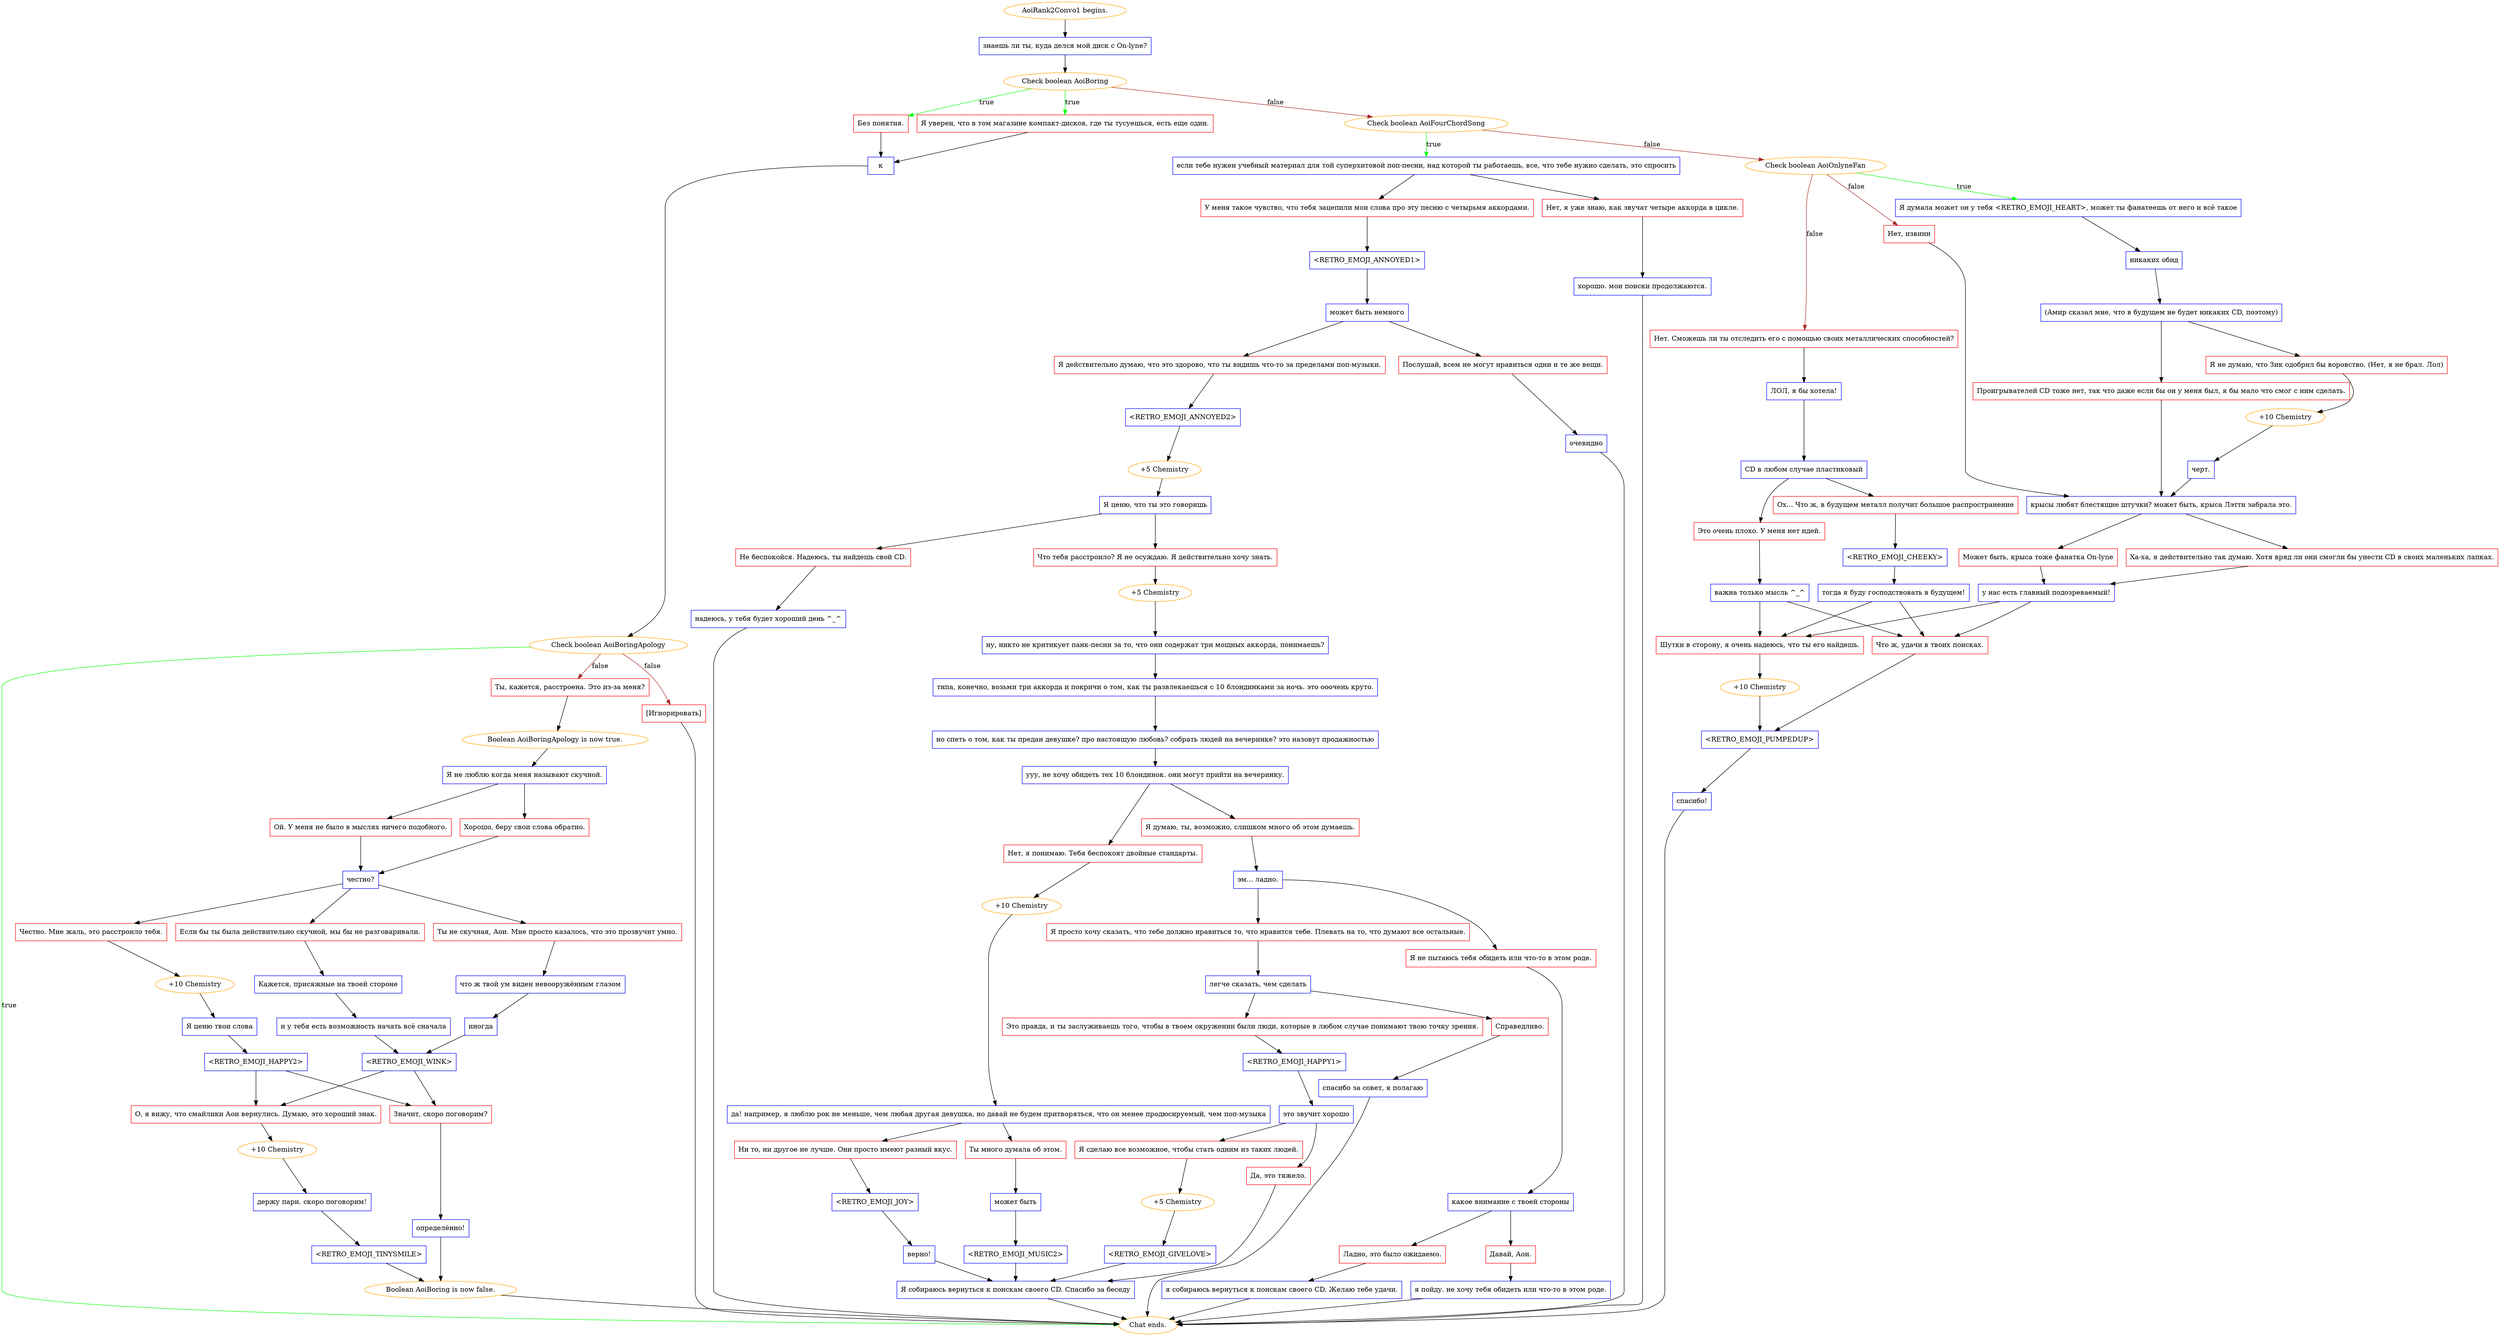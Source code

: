 digraph {
	"AoiRank2Convo1 begins." [color=orange];
		"AoiRank2Convo1 begins." -> j1183991093;
	j1183991093 [label="знаешь ли ты, куда делся мой диск с On-lyne?",shape=box,color=blue];
		j1183991093 -> j1816172345;
	j1816172345 [label="Check boolean AoiBoring",color=orange];
		j1816172345 -> j3751083700 [label=true,color=green];
		j1816172345 -> j332846983 [label=true,color=green];
		j1816172345 -> j1558244664 [label=false,color=brown];
	j3751083700 [label="Без понятия.",shape=box,color=red];
		j3751083700 -> j2205653662;
	j332846983 [label="Я уверен, что в том магазине компакт-дисков, где ты тусуешься, есть еще один.",shape=box,color=red];
		j332846983 -> j2205653662;
	j1558244664 [label="Check boolean AoiFourChordSong",color=orange];
		j1558244664 -> j540597899 [label=true,color=green];
		j1558244664 -> j482672680 [label=false,color=brown];
	j2205653662 [label="к",shape=box,color=blue];
		j2205653662 -> j3516684951;
	j540597899 [label="если тебе нужен учебный материал для той суперхитовой поп-песни, над которой ты работаешь, все, что тебе нужно сделать, это спросить",shape=box,color=blue];
		j540597899 -> j2607052111;
		j540597899 -> j2335417903;
	j482672680 [label="Check boolean AoiOnlyneFan",color=orange];
		j482672680 -> j2700487186 [label=true,color=green];
		j482672680 -> j3724431572 [label=false,color=brown];
		j482672680 -> j301552981 [label=false,color=brown];
	j3516684951 [label="Check boolean AoiBoringApology",color=orange];
		j3516684951 -> "Chat ends." [label=true,color=green];
		j3516684951 -> j142892545 [label=false,color=brown];
		j3516684951 -> j3432236701 [label=false,color=brown];
	j2607052111 [label="У меня такое чувство, что тебя зацепили мои слова про эту песню с четырьмя аккордами.",shape=box,color=red];
		j2607052111 -> j2470794230;
	j2335417903 [label="Нет, я уже знаю, как звучат четыре аккорда в цикле.",shape=box,color=red];
		j2335417903 -> j1633651079;
	j2700487186 [label="Я думала может он у тебя <RETRO_EMOJI_HEART>, может ты фанатеешь от него и всё такое",shape=box,color=blue];
		j2700487186 -> j3023892090;
	j3724431572 [label="Нет, извини",shape=box,color=red];
		j3724431572 -> j2641657845;
	j301552981 [label="Нет. Сможешь ли ты отследить его с помощью своих металлических способностей?",shape=box,color=red];
		j301552981 -> j3244389194;
	"Chat ends." [color=orange];
	j142892545 [label="Ты, кажется, расстроена. Это из-за меня?",shape=box,color=red];
		j142892545 -> j2814043633;
	j3432236701 [label="[Игнорировать]",shape=box,color=red];
		j3432236701 -> "Chat ends.";
	j2470794230 [label="<RETRO_EMOJI_ANNOYED1>",shape=box,color=blue];
		j2470794230 -> j2560956766;
	j1633651079 [label="хорошо. мои поиски продолжаются.",shape=box,color=blue];
		j1633651079 -> "Chat ends.";
	j3023892090 [label="никаких обид",shape=box,color=blue];
		j3023892090 -> j1362204599;
	j2641657845 [label="крысы любят блестящие штучки? может быть, крыса Лэтти забрала это.",shape=box,color=blue];
		j2641657845 -> j4215227816;
		j2641657845 -> j500655630;
	j3244389194 [label="ЛОЛ, я бы хотела!",shape=box,color=blue];
		j3244389194 -> j3677317105;
	j2814043633 [label="Boolean AoiBoringApology is now true.",color=orange];
		j2814043633 -> j1522484623;
	j2560956766 [label="может быть немного",shape=box,color=blue];
		j2560956766 -> j3151958366;
		j2560956766 -> j610418775;
	j1362204599 [label="(Амир сказал мне, что в будущем не будет никаких СD, поэтому)",shape=box,color=blue];
		j1362204599 -> j3983600097;
		j1362204599 -> j1871698526;
	j4215227816 [label="Может быть, крыса тоже фанатка On-lyne",shape=box,color=red];
		j4215227816 -> j1230566555;
	j500655630 [label="Ха-ха, я действительно так думаю. Хотя вряд ли они смогли бы унести CD в своих маленьких лапках.",shape=box,color=red];
		j500655630 -> j1230566555;
	j3677317105 [label="CD в любом случае пластиковый",shape=box,color=blue];
		j3677317105 -> j1525277579;
		j3677317105 -> j269153239;
	j1522484623 [label="Я не люблю когда меня называют скучной.",shape=box,color=blue];
		j1522484623 -> j3774857978;
		j1522484623 -> j3009226500;
	j3151958366 [label="Я действительно думаю, что это здорово, что ты видишь что-то за пределами поп-музыки.",shape=box,color=red];
		j3151958366 -> j811604736;
	j610418775 [label="Послушай, всем не могут нравиться одни и те же вещи.",shape=box,color=red];
		j610418775 -> j2098713980;
	j3983600097 [label="Я не думаю, что Зик одобрил бы воровство. (Нет, я не брал. Лол)",shape=box,color=red];
		j3983600097 -> j2161349992;
	j1871698526 [label="Проигрывателей CD тоже нет, так что даже если бы он у меня был, я бы мало что смог с ним сделать.",shape=box,color=red];
		j1871698526 -> j2641657845;
	j1230566555 [label="у нас есть главный подозреваемый!",shape=box,color=blue];
		j1230566555 -> j1388772479;
		j1230566555 -> j4211187765;
	j1525277579 [label="Ох... Что ж, в будущем металл получит большое распространение",shape=box,color=red];
		j1525277579 -> j2268750774;
	j269153239 [label="Это очень плохо. У меня нет идей.",shape=box,color=red];
		j269153239 -> j3873921002;
	j3774857978 [label="Ой. У меня не было в мыслях ничего подобного.",shape=box,color=red];
		j3774857978 -> j1759313620;
	j3009226500 [label="Хорошо, беру свои слова обратно.",shape=box,color=red];
		j3009226500 -> j1759313620;
	j811604736 [label="<RETRO_EMOJI_ANNOYED2>",shape=box,color=blue];
		j811604736 -> j3100199670;
	j2098713980 [label="очевидно",shape=box,color=blue];
		j2098713980 -> "Chat ends.";
	j2161349992 [label="+10 Chemistry",color=orange];
		j2161349992 -> j403623072;
	j1388772479 [label="Шутки в сторону, я очень надеюсь, что ты его найдешь.",shape=box,color=red];
		j1388772479 -> j2119694483;
	j4211187765 [label="Что ж, удачи в твоих поисках.",shape=box,color=red];
		j4211187765 -> j1151505528;
	j2268750774 [label="<RETRO_EMOJI_CHEEKY>",shape=box,color=blue];
		j2268750774 -> j688857824;
	j3873921002 [label="важна только мысль ^_^",shape=box,color=blue];
		j3873921002 -> j1388772479;
		j3873921002 -> j4211187765;
	j1759313620 [label="честно?",shape=box,color=blue];
		j1759313620 -> j1588323544;
		j1759313620 -> j3934899929;
		j1759313620 -> j1178738898;
	j3100199670 [label="+5 Chemistry",color=orange];
		j3100199670 -> j140772630;
	j403623072 [label="черт.",shape=box,color=blue];
		j403623072 -> j2641657845;
	j2119694483 [label="+10 Chemistry",color=orange];
		j2119694483 -> j1151505528;
	j1151505528 [label="<RETRO_EMOJI_PUMPEDUP>",shape=box,color=blue];
		j1151505528 -> j2211668303;
	j688857824 [label="тогда я буду господствовать в будущем!",shape=box,color=blue];
		j688857824 -> j1388772479;
		j688857824 -> j4211187765;
	j1588323544 [label="Честно. Мне жаль, это расстроило тебя.",shape=box,color=red];
		j1588323544 -> j656976194;
	j3934899929 [label="Ты не скучная, Аои. Мне просто казалось, что это прозвучит умно.",shape=box,color=red];
		j3934899929 -> j895171164;
	j1178738898 [label="Если бы ты была действительно скучной, мы бы не разговаривали.",shape=box,color=red];
		j1178738898 -> j1845261218;
	j140772630 [label="Я ценю, что ты это говоришь",shape=box,color=blue];
		j140772630 -> j693941382;
		j140772630 -> j2071102906;
	j2211668303 [label="спасибо!",shape=box,color=blue];
		j2211668303 -> "Chat ends.";
	j656976194 [label="+10 Chemistry",color=orange];
		j656976194 -> j3192778228;
	j895171164 [label="что ж твой ум виден невооружённым глазом",shape=box,color=blue];
		j895171164 -> j146592411;
	j1845261218 [label="Кажется, присяжные на твоей стороне",shape=box,color=blue];
		j1845261218 -> j2396520248;
	j693941382 [label="Что тебя расстроило? Я не осуждаю. Я действительно хочу знать.",shape=box,color=red];
		j693941382 -> j3977389394;
	j2071102906 [label="Не беспокойся. Надеюсь, ты найдешь свой CD.",shape=box,color=red];
		j2071102906 -> j656443640;
	j3192778228 [label="Я ценю твои слова",shape=box,color=blue];
		j3192778228 -> j3120086048;
	j146592411 [label="иногда",shape=box,color=blue];
		j146592411 -> j1910168209;
	j2396520248 [label="и у тебя есть возможность начать всё сначала",shape=box,color=blue];
		j2396520248 -> j1910168209;
	j3977389394 [label="+5 Chemistry",color=orange];
		j3977389394 -> j823395123;
	j656443640 [label="надеюсь, у тебя будет хороший день ^_^",shape=box,color=blue];
		j656443640 -> "Chat ends.";
	j3120086048 [label="<RETRO_EMOJI_HAPPY2>",shape=box,color=blue];
		j3120086048 -> j2110981680;
		j3120086048 -> j2941210274;
	j1910168209 [label="<RETRO_EMOJI_WINK>",shape=box,color=blue];
		j1910168209 -> j2110981680;
		j1910168209 -> j2941210274;
	j823395123 [label="ну, никто не критикует панк-песни за то, что они содержат три мощных аккорда, понимаешь?",shape=box,color=blue];
		j823395123 -> j1300420914;
	j2110981680 [label="Значит, скоро поговорим?",shape=box,color=red];
		j2110981680 -> j1633683534;
	j2941210274 [label="О, я вижу, что смайлики Аои вернулись. Думаю, это хороший знак.",shape=box,color=red];
		j2941210274 -> j3784687230;
	j1300420914 [label="типа, конечно, возьми три аккорда и покричи о том, как ты развлекаешься с 10 блондинками за ночь. это ооочень круто.",shape=box,color=blue];
		j1300420914 -> j1401129250;
	j1633683534 [label="определённо!",shape=box,color=blue];
		j1633683534 -> j1984221796;
	j3784687230 [label="+10 Chemistry",color=orange];
		j3784687230 -> j4005938628;
	j1401129250 [label="но спеть о том, как ты предан девушке? про настоящую любовь? собрать людей на вечеринке? это назовут продажностью",shape=box,color=blue];
		j1401129250 -> j2390726639;
	j1984221796 [label="Boolean AoiBoring is now false.",color=orange];
		j1984221796 -> "Chat ends.";
	j4005938628 [label="держу пари. скоро поговорим!",shape=box,color=blue];
		j4005938628 -> j3248434141;
	j2390726639 [label="ууу, не хочу обидеть тех 10 блондинок. они могут прийти на вечеринку.",shape=box,color=blue];
		j2390726639 -> j2155937154;
		j2390726639 -> j100046417;
	j3248434141 [label="<RETRO_EMOJI_TINYSMILE>",shape=box,color=blue];
		j3248434141 -> j1984221796;
	j2155937154 [label="Нет, я понимаю. Тебя беспокоят двойные стандарты.",shape=box,color=red];
		j2155937154 -> j1018009540;
	j100046417 [label="Я думаю, ты, возможно, слишком много об этом думаешь.",shape=box,color=red];
		j100046417 -> j1273504576;
	j1018009540 [label="+10 Chemistry",color=orange];
		j1018009540 -> j1974969977;
	j1273504576 [label="эм... ладно.",shape=box,color=blue];
		j1273504576 -> j2290231643;
		j1273504576 -> j2465863870;
	j1974969977 [label="да! например, я люблю рок не меньше, чем любая другая девушка, но давай не будем притворяться, что он менее продюсируемый, чем поп-музыка",shape=box,color=blue];
		j1974969977 -> j2281128298;
		j1974969977 -> j3869129460;
	j2290231643 [label="Я просто хочу сказать, что тебе должно нравиться то, что нравится тебе. Плевать на то, что думают все остальные.",shape=box,color=red];
		j2290231643 -> j329606408;
	j2465863870 [label="Я не пытаюсь тебя обидеть или что-то в этом роде.",shape=box,color=red];
		j2465863870 -> j860519227;
	j2281128298 [label="Ни то, ни другое не лучше. Они просто имеют разный вкус.",shape=box,color=red];
		j2281128298 -> j1946191537;
	j3869129460 [label="Ты много думала об этом.",shape=box,color=red];
		j3869129460 -> j3110480930;
	j329606408 [label="легче сказать, чем сделать",shape=box,color=blue];
		j329606408 -> j1517887356;
		j329606408 -> j899398530;
	j860519227 [label="какое внимание с твоей стороны",shape=box,color=blue];
		j860519227 -> j3272785843;
		j860519227 -> j2713366175;
	j1946191537 [label="<RETRO_EMOJI_JOY>",shape=box,color=blue];
		j1946191537 -> j2461879740;
	j3110480930 [label="может быть",shape=box,color=blue];
		j3110480930 -> j3404602582;
	j1517887356 [label="Справедливо.",shape=box,color=red];
		j1517887356 -> j2061241301;
	j899398530 [label="Это правда, и ты заслуживаешь того, чтобы в твоем окружении были люди, которые в любом случае понимают твою точку зрения.",shape=box,color=red];
		j899398530 -> j3094140904;
	j3272785843 [label="Ладно, это было ожидаемо.",shape=box,color=red];
		j3272785843 -> j3612227028;
	j2713366175 [label="Давай, Аои.",shape=box,color=red];
		j2713366175 -> j1951409378;
	j2461879740 [label="верно!",shape=box,color=blue];
		j2461879740 -> j44650312;
	j3404602582 [label="<RETRO_EMOJI_MUSIC2>",shape=box,color=blue];
		j3404602582 -> j44650312;
	j2061241301 [label="спасибо за совет, я полагаю",shape=box,color=blue];
		j2061241301 -> "Chat ends.";
	j3094140904 [label="<RETRO_EMOJI_HAPPY1>",shape=box,color=blue];
		j3094140904 -> j1654098607;
	j3612227028 [label="я собираюсь вернуться к поискам своего CD. Желаю тебе удачи.",shape=box,color=blue];
		j3612227028 -> "Chat ends.";
	j1951409378 [label="я пойду. не хочу тебя обидеть или что-то в этом роде.",shape=box,color=blue];
		j1951409378 -> "Chat ends.";
	j44650312 [label="Я собираюсь вернуться к поискам своего CD. Спасибо за беседу",shape=box,color=blue];
		j44650312 -> "Chat ends.";
	j1654098607 [label="это звучит хорошо",shape=box,color=blue];
		j1654098607 -> j2002201047;
		j1654098607 -> j4194827363;
	j2002201047 [label="Я сделаю все возможное, чтобы стать одним из таких людей.",shape=box,color=red];
		j2002201047 -> j3212600532;
	j4194827363 [label="Да, это тяжело.",shape=box,color=red];
		j4194827363 -> j44650312;
	j3212600532 [label="+5 Chemistry",color=orange];
		j3212600532 -> j1634107262;
	j1634107262 [label="<RETRO_EMOJI_GIVELOVE>",shape=box,color=blue];
		j1634107262 -> j44650312;
}
